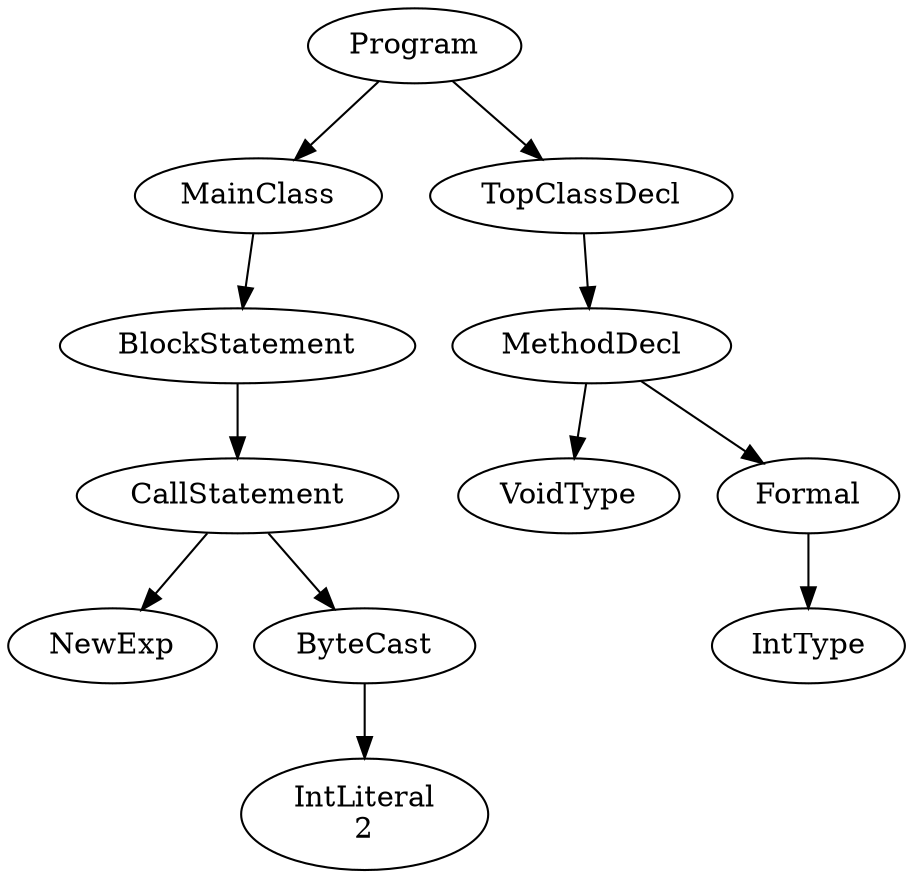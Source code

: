 digraph ASTGraph {
0 [ label="Program" ];
1 [ label="MainClass" ];
0 -> 1
2 [ label="BlockStatement" ];
1 -> 2
3 [ label="CallStatement" ];
2 -> 3
4 [ label="NewExp" ];
3 -> 4
5 [ label="ByteCast" ];
3 -> 5
6 [ label="IntLiteral\n2" ];
5 -> 6
7 [ label="TopClassDecl" ];
0 -> 7
8 [ label="MethodDecl" ];
7 -> 8
9 [ label="VoidType" ];
8 -> 9
10 [ label="Formal" ];
8 -> 10
11 [ label="IntType" ];
10 -> 11
}
